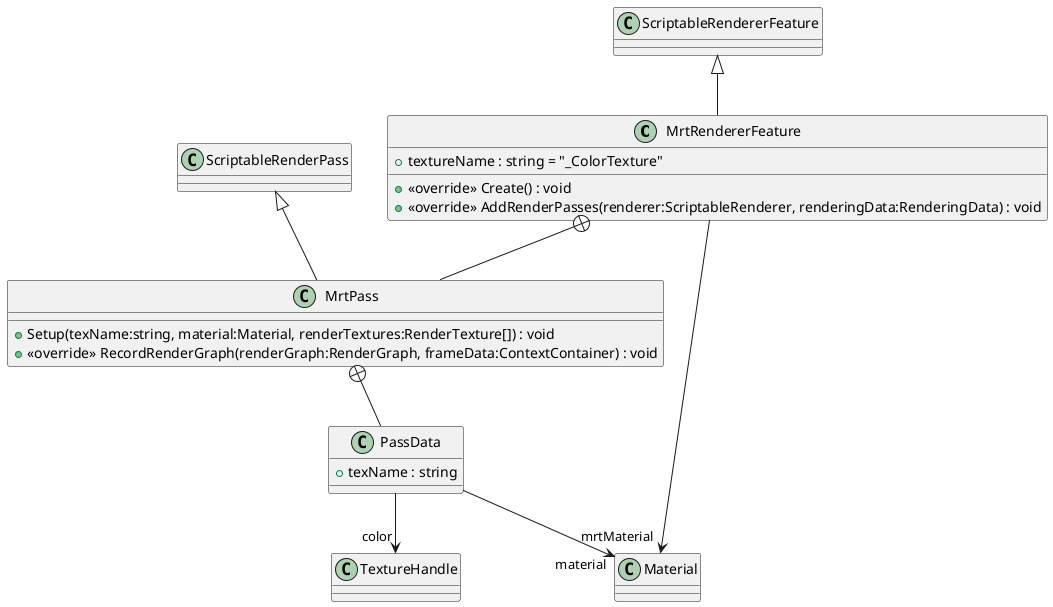 @startuml
class MrtRendererFeature {
    + textureName : string = "_ColorTexture"
    + <<override>> Create() : void
    + <<override>> AddRenderPasses(renderer:ScriptableRenderer, renderingData:RenderingData) : void
}
class MrtPass {
    + Setup(texName:string, material:Material, renderTextures:RenderTexture[]) : void
    + <<override>> RecordRenderGraph(renderGraph:RenderGraph, frameData:ContextContainer) : void
}
class PassData {
    + texName : string
}
ScriptableRendererFeature <|-- MrtRendererFeature
MrtRendererFeature --> "mrtMaterial" Material
MrtRendererFeature +-- MrtPass
ScriptableRenderPass <|-- MrtPass
MrtPass +-- PassData
PassData --> "color" TextureHandle
PassData --> "material" Material
@enduml
